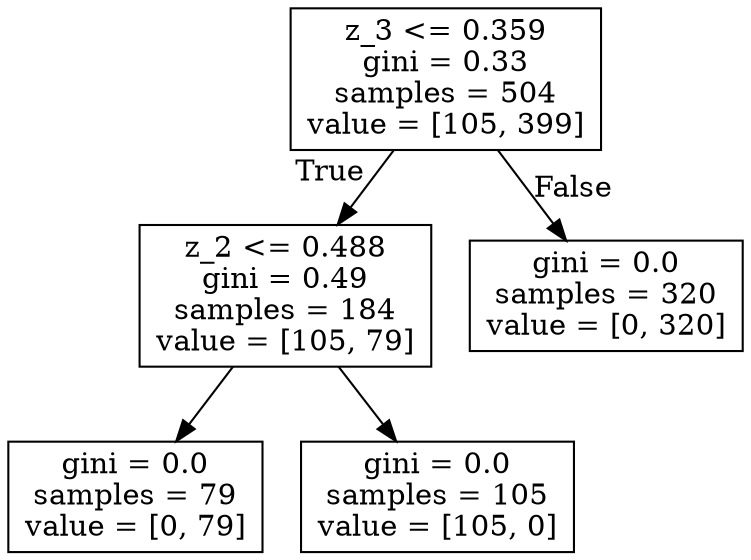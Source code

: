 digraph Tree {
node [shape=box] ;
0 [label="z_3 <= 0.359\ngini = 0.33\nsamples = 504\nvalue = [105, 399]"] ;
1 [label="z_2 <= 0.488\ngini = 0.49\nsamples = 184\nvalue = [105, 79]"] ;
0 -> 1 [labeldistance=2.5, labelangle=45, headlabel="True"] ;
3 [label="gini = 0.0\nsamples = 79\nvalue = [0, 79]"] ;
1 -> 3 ;
4 [label="gini = 0.0\nsamples = 105\nvalue = [105, 0]"] ;
1 -> 4 ;
2 [label="gini = 0.0\nsamples = 320\nvalue = [0, 320]"] ;
0 -> 2 [labeldistance=2.5, labelangle=-45, headlabel="False"] ;
}